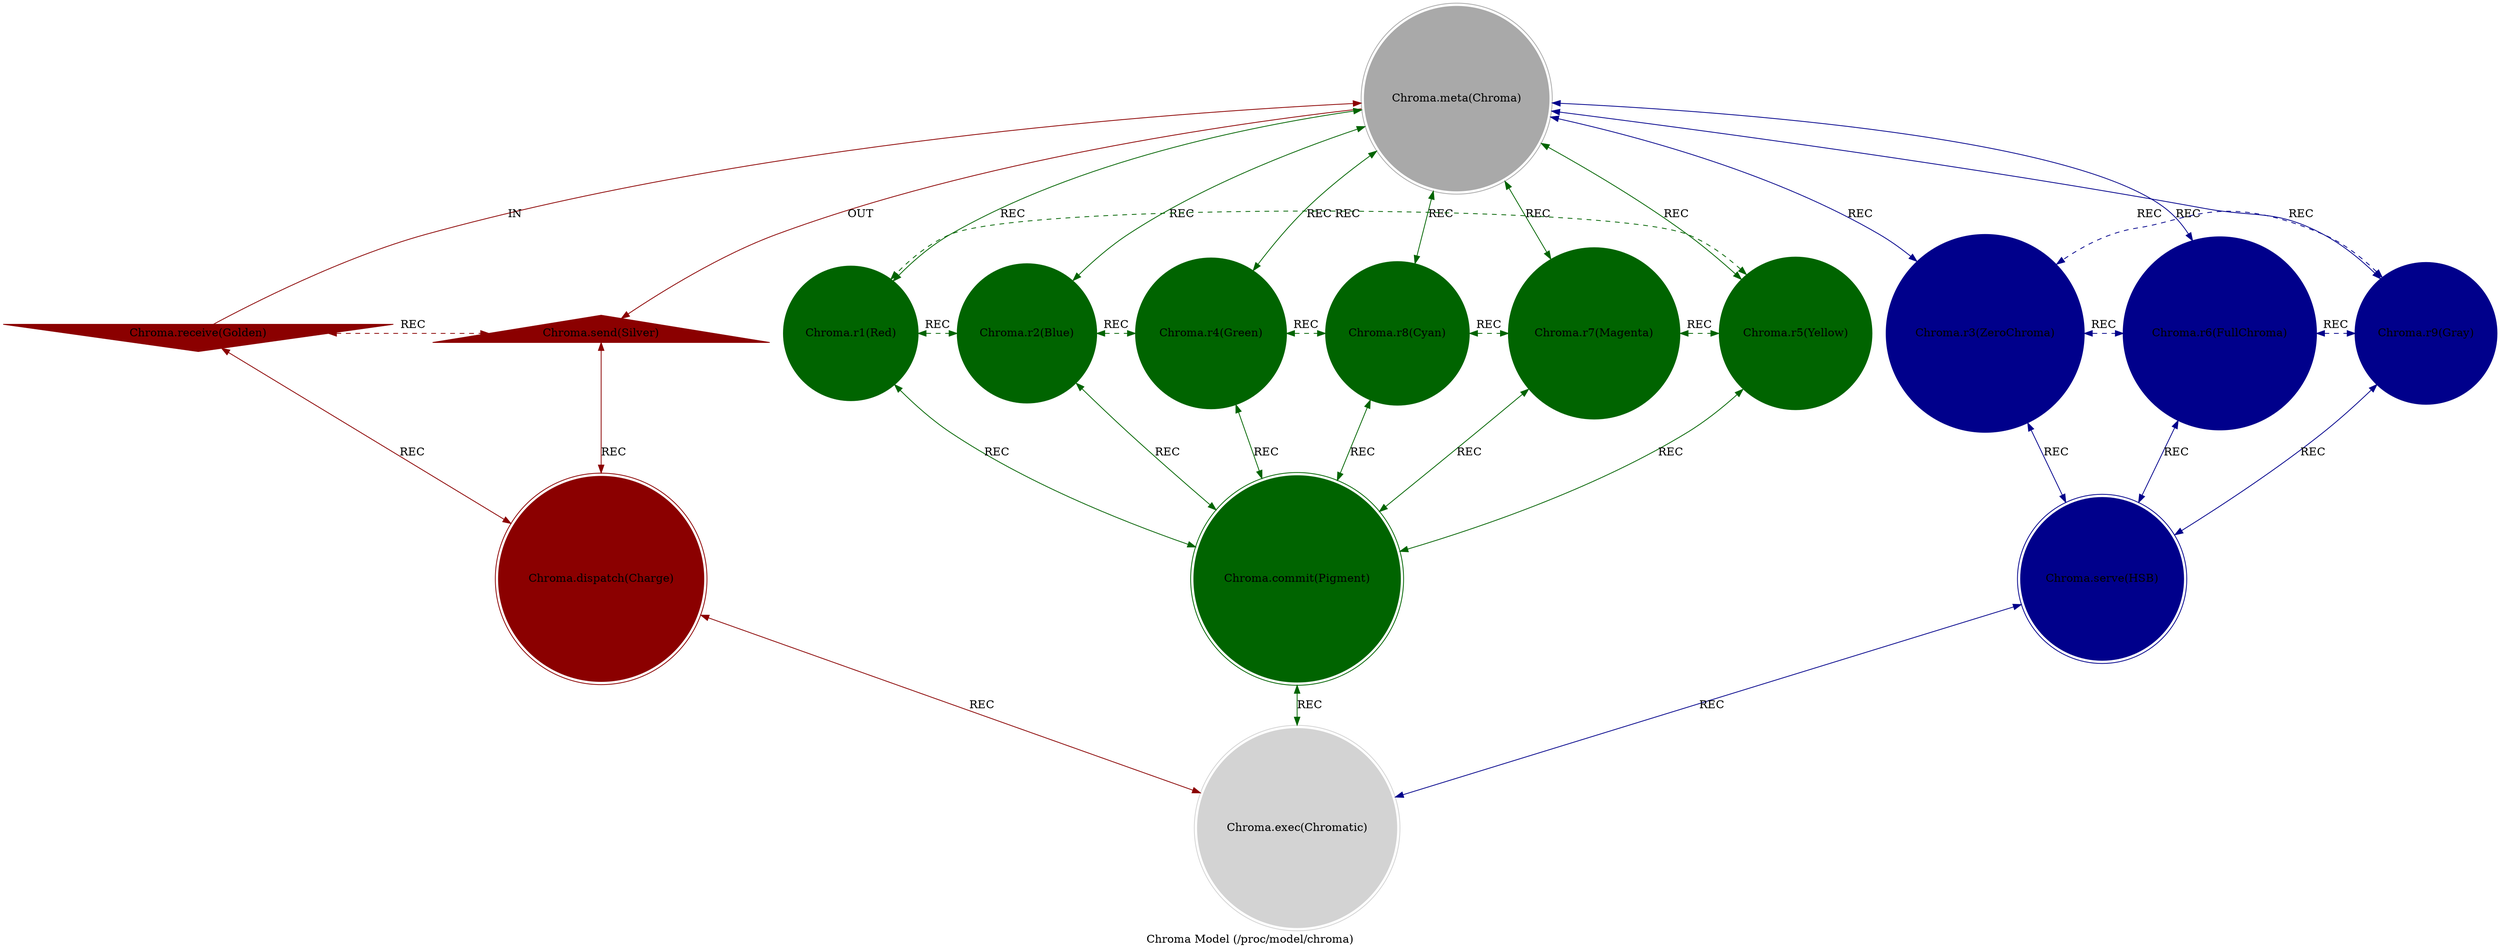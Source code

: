 strict digraph ChromaModel {
    style = filled;
    color = lightgray;
    node [shape = circle; style = filled; color = lightgreen;];
    edge [color = darkgray;];
    label = "Chroma Model (/proc/model/chroma)";
    comment = "{{description}}";
    
    spark_a_t [label = "Chroma.receive(Golden)";comment = "Potential: {{description}}";shape = invtriangle;color = darkred;];
    spark_0_t [label = "Chroma.meta(Chroma)";comment = "Abstract: {{description}}";shape = doublecircle;color = darkgray;];
    spark_b_t [label = "Chroma.send(Silver)";comment = "Manifest: {{description}}";shape = triangle;color = darkred;];
    spark_1_t [label = "Chroma.r1(Red)";comment = "Initiation: {{description}}";color = darkgreen;];
    spark_2_t [label = "Chroma.r2(Blue)";comment = "Response: {{description}}";color = darkgreen;];
    spark_4_t [label = "Chroma.r4(Green)";comment = "Integration: {{description}}";color = darkgreen;];
    spark_8_t [label = "Chroma.r8(Cyan)";comment = "Reflection: {{description}}";color = darkgreen;];
    spark_7_t [label = "Chroma.r7(Magenta)";comment = "Consolidation: {{description}}";color = darkgreen;];
    spark_5_t [label = "Chroma.r5(Yellow)";comment = "Propagation: {{description}}";color = darkgreen;];
    spark_3_t [label = "Chroma.r3(ZeroChroma)";comment = "Thesis: {{description}}";color = darkblue;];
    spark_6_t [label = "Chroma.r6(FullChroma)";comment = "Antithesis: {{description}}";color = darkblue;];
    spark_9_t [label = "Chroma.r9(Gray)";comment = "Synthesis: {{description}}";color = darkblue;];
    spark_c_t [label = "Chroma.dispatch(Charge)";comment = "Why-Who: {{description}}";shape = doublecircle;color = darkred;];
    spark_d_t [label = "Chroma.commit(Pigment)";comment = "What-How: {{description}}";shape = doublecircle;color = darkgreen;];
    spark_e_t [label = "Chroma.serve(HSB)";comment = "When-Where: {{description}}";shape = doublecircle;color = darkblue;];
    spark_f_t [label = "Chroma.exec(Chromatic)";comment = "Which-Closure: {{description}}";shape = doublecircle;color = lightgray;];
    
    spark_a_t -> spark_0_t [label = "IN"; comment = "{{description}}"; color = darkred; constraint = false;];
    spark_0_t -> spark_b_t [label = "OUT"; comment = "{{description}}"; color = darkred;];
    spark_0_t -> spark_3_t [label = "REC"; comment = "{{description}}"; color = darkblue; dir = both;];
    spark_0_t -> spark_6_t [label = "REC"; comment = "{{description}}"; color = darkblue; dir = both;];
    spark_0_t -> spark_9_t [label = "REC"; comment = "{{description}}"; color = darkblue; dir = both;];
    spark_0_t -> spark_1_t [label = "REC"; comment = "{{description}}"; color = darkgreen; dir = both;];
    spark_0_t -> spark_2_t [label = "REC"; comment = "{{description}}"; color = darkgreen; dir = both;];
    spark_0_t -> spark_4_t [label = "REC"; comment = "{{description}}"; color = darkgreen; dir = both;];
    spark_0_t -> spark_8_t [label = "REC"; comment = "{{description}}"; color = darkgreen; dir = both;];
    spark_0_t -> spark_7_t [label = "REC"; comment = "{{description}}"; color = darkgreen; dir = both;];
    spark_0_t -> spark_5_t [label = "REC"; comment = "{{description}}"; color = darkgreen; dir = both;];
    
    spark_a_t -> spark_c_t [label = "REC"; comment = "{{description}}"; color = darkred; dir = both;];
    spark_b_t -> spark_c_t [label = "REC"; comment = "{{description}}"; color = darkred; dir = both;];
    spark_1_t -> spark_d_t [label = "REC"; comment = "{{description}}"; color = darkgreen; dir = both;];
    spark_2_t -> spark_d_t [label = "REC"; comment = "{{description}}"; color = darkgreen; dir = both;];
    spark_4_t -> spark_d_t [label = "REC"; comment = "{{description}}"; color = darkgreen; dir = both;];
    spark_8_t -> spark_d_t [label = "REC"; comment = "{{description}}"; color = darkgreen; dir = both;];
    spark_7_t -> spark_d_t [label = "REC"; comment = "{{description}}"; color = darkgreen; dir = both;];
    spark_5_t -> spark_d_t [label = "REC"; comment = "{{description}}"; color = darkgreen; dir = both;];
    spark_3_t -> spark_e_t [label = "REC"; comment = "{{description}}"; color = darkblue; dir = both;];
    spark_6_t -> spark_e_t [label = "REC"; comment = "{{description}}"; color = darkblue; dir = both;];
    spark_9_t -> spark_e_t [label = "REC"; comment = "{{description}}"; color = darkblue; dir = both;];
    
    spark_1_t -> spark_2_t [label = "REC"; comment = "{{description}}"; color = darkgreen; dir = both; style = dashed; constraint = false;];
    spark_2_t -> spark_4_t [label = "REC"; comment = "{{description}}"; color = darkgreen; dir = both; style = dashed; constraint = false;];
    spark_4_t -> spark_8_t [label = "REC"; comment = "{{description}}"; color = darkgreen; dir = both; style = dashed; constraint = false;];
    spark_8_t -> spark_7_t [label = "REC"; comment = "{{description}}"; color = darkgreen; dir = both; style = dashed; constraint = false;];
    spark_7_t -> spark_5_t [label = "REC"; comment = "{{description}}"; color = darkgreen; dir = both; style = dashed; constraint = false;];
    spark_5_t -> spark_1_t [label = "REC"; comment = "{{description}}"; color = darkgreen; dir = both; style = dashed; constraint = false;];
    spark_3_t -> spark_6_t [label = "REC"; comment = "{{description}}"; color = darkblue; dir = both; style = dashed; constraint = false;];
    spark_6_t -> spark_9_t [label = "REC"; comment = "{{description}}"; color = darkblue; dir = both; style = dashed; constraint = false;];
    spark_9_t -> spark_3_t [label = "REC"; comment = "{{description}}"; color = darkblue; dir = both; style = dashed; constraint = false;];
    spark_a_t -> spark_b_t [label = "REC"; comment = "{{description}}"; color = darkred; dir = both; style = dashed; constraint = false;];
    
    spark_c_t -> spark_f_t [label = "REC"; comment = "{{description}}"; color = darkred; dir = both;];
    spark_d_t -> spark_f_t [label = "REC"; comment = "{{description}}"; color = darkgreen; dir = both;];
    spark_e_t -> spark_f_t [label = "REC"; comment = "{{description}}"; color = darkblue; dir = both;];
}